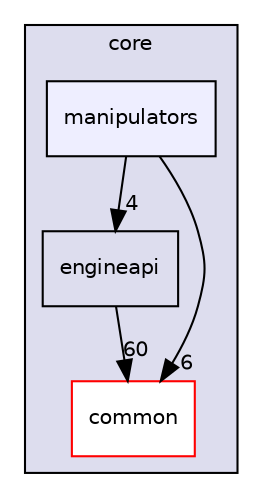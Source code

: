 digraph "platform/core/manipulators" {
  compound=true
  node [ fontsize="10", fontname="Helvetica"];
  edge [ labelfontsize="10", labelfontname="Helvetica"];
  subgraph clusterdir_3066efc1f4040d52e90bf8a29ab3f16b {
    graph [ bgcolor="#ddddee", pencolor="black", label="core" fontname="Helvetica", fontsize="10", URL="dir_3066efc1f4040d52e90bf8a29ab3f16b.html"]
  dir_669889d533271cab2fc24b0610c5e5c5 [shape=box label="engineapi" URL="dir_669889d533271cab2fc24b0610c5e5c5.html"];
  dir_ff47398fa61110350cc6863e3680f308 [shape=box label="common" fillcolor="white" style="filled" color="red" URL="dir_ff47398fa61110350cc6863e3680f308.html"];
  dir_3a8d5d4fbbd16c092d1bf2983ce65e8c [shape=box, label="manipulators", style="filled", fillcolor="#eeeeff", pencolor="black", URL="dir_3a8d5d4fbbd16c092d1bf2983ce65e8c.html"];
  }
  dir_669889d533271cab2fc24b0610c5e5c5->dir_ff47398fa61110350cc6863e3680f308 [headlabel="60", labeldistance=1.5 headhref="dir_000067_000066.html"];
  dir_3a8d5d4fbbd16c092d1bf2983ce65e8c->dir_669889d533271cab2fc24b0610c5e5c5 [headlabel="4", labeldistance=1.5 headhref="dir_000069_000067.html"];
  dir_3a8d5d4fbbd16c092d1bf2983ce65e8c->dir_ff47398fa61110350cc6863e3680f308 [headlabel="6", labeldistance=1.5 headhref="dir_000069_000066.html"];
}
